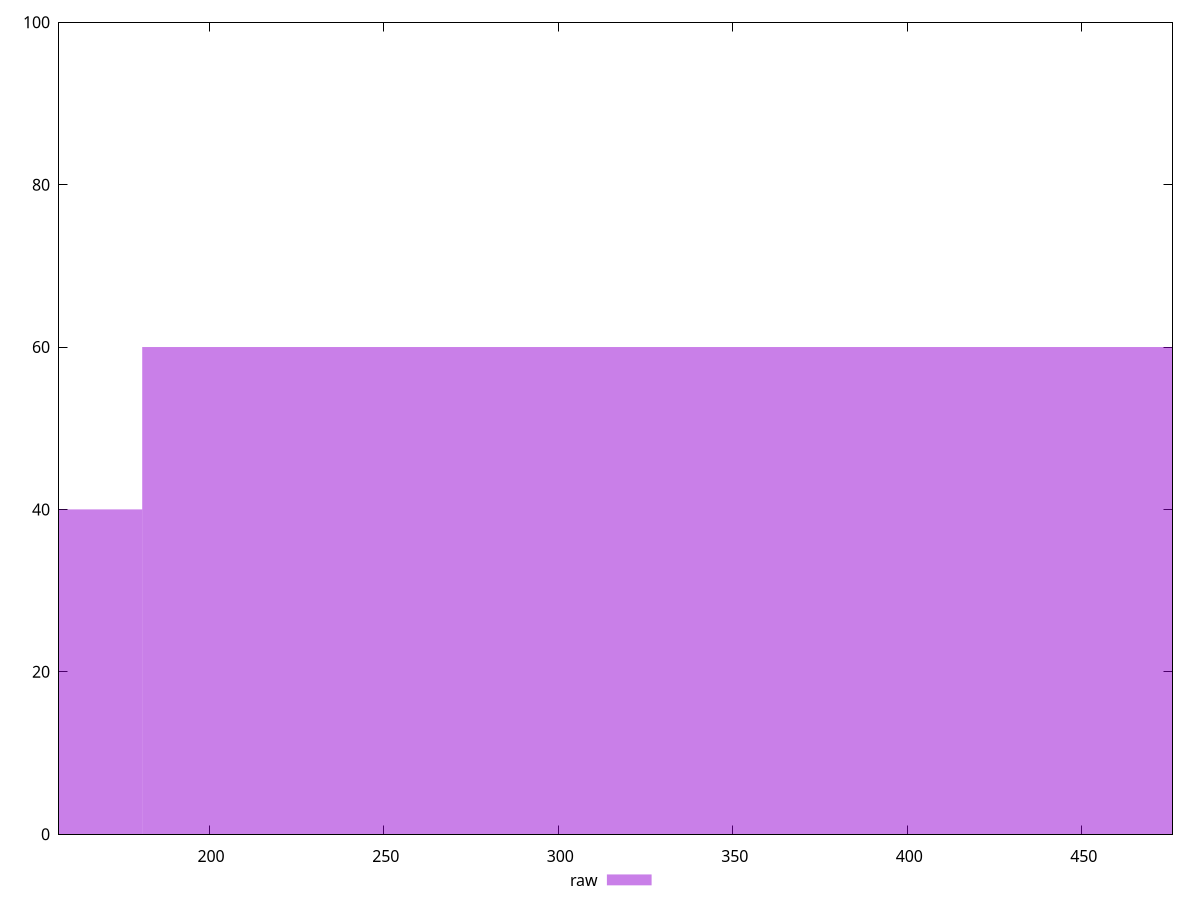reset

$raw <<EOF
361.67590111614356 60
0 40
EOF

set key outside below
set boxwidth 361.67590111614356
set xrange [157:476]
set yrange [0:100]
set style fill transparent solid 0.5 noborder
set terminal svg size 640, 490 enhanced background rgb 'white'
set output "report_00007_2020-12-11T15:55:29.892Z/render-blocking-resources/samples/pages+cached+noadtech/raw/histogram.svg"

plot $raw title "raw" with boxes

reset
